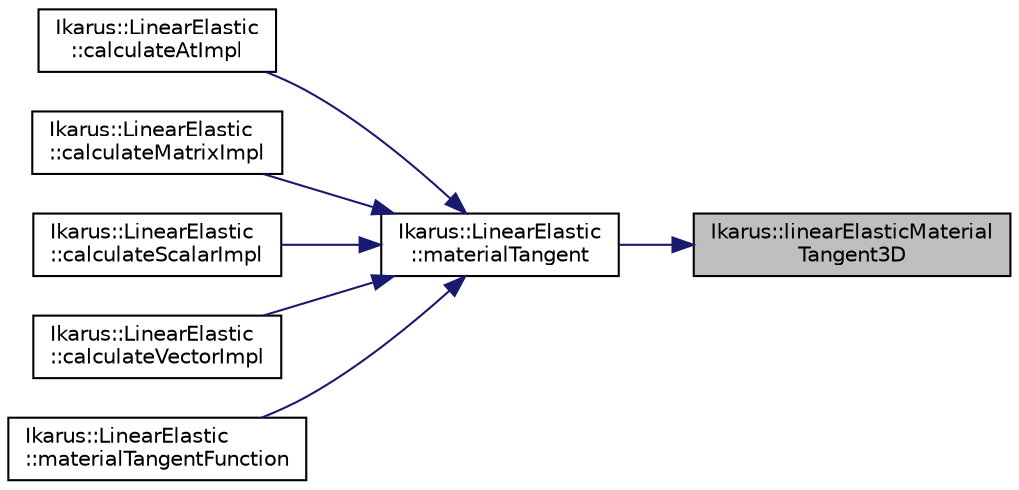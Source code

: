 digraph "Ikarus::linearElasticMaterialTangent3D"
{
 // LATEX_PDF_SIZE
  edge [fontname="Helvetica",fontsize="10",labelfontname="Helvetica",labelfontsize="10"];
  node [fontname="Helvetica",fontsize="10",shape=record];
  rankdir="RL";
  Node1 [label="Ikarus::linearElasticMaterial\lTangent3D",height=0.2,width=0.4,color="black", fillcolor="grey75", style="filled", fontcolor="black",tooltip="Computes the 3D linear elastic material tangent matrix."];
  Node1 -> Node2 [dir="back",color="midnightblue",fontsize="10",style="solid",fontname="Helvetica"];
  Node2 [label="Ikarus::LinearElastic\l::materialTangent",height=0.2,width=0.4,color="black", fillcolor="white", style="filled",URL="$a01432.html#a32bc355c27cc2b9c45bbb04240e3a7d6",tooltip="Gets the material tangent matrix for the linear elastic material."];
  Node2 -> Node3 [dir="back",color="midnightblue",fontsize="10",style="solid",fontname="Helvetica"];
  Node3 [label="Ikarus::LinearElastic\l::calculateAtImpl",height=0.2,width=0.4,color="black", fillcolor="white", style="filled",URL="$a01432.html#accd82b0a732d5d95d078da1f68e02049",tooltip="Calculates a requested result at a specific local position."];
  Node2 -> Node4 [dir="back",color="midnightblue",fontsize="10",style="solid",fontname="Helvetica"];
  Node4 [label="Ikarus::LinearElastic\l::calculateMatrixImpl",height=0.2,width=0.4,color="black", fillcolor="white", style="filled",URL="$a01432.html#aaccaa2b9ee5c942b6f60d3068aced6e4",tooltip=" "];
  Node2 -> Node5 [dir="back",color="midnightblue",fontsize="10",style="solid",fontname="Helvetica"];
  Node5 [label="Ikarus::LinearElastic\l::calculateScalarImpl",height=0.2,width=0.4,color="black", fillcolor="white", style="filled",URL="$a01432.html#a28498b1fc6009e9b9d4def6843885071",tooltip=" "];
  Node2 -> Node6 [dir="back",color="midnightblue",fontsize="10",style="solid",fontname="Helvetica"];
  Node6 [label="Ikarus::LinearElastic\l::calculateVectorImpl",height=0.2,width=0.4,color="black", fillcolor="white", style="filled",URL="$a01432.html#a6a8fa2f60b478ea1e11ea863d4436f93",tooltip=" "];
  Node2 -> Node7 [dir="back",color="midnightblue",fontsize="10",style="solid",fontname="Helvetica"];
  Node7 [label="Ikarus::LinearElastic\l::materialTangentFunction",height=0.2,width=0.4,color="black", fillcolor="white", style="filled",URL="$a01432.html#a361f115e45db4e44f03b88b5df14264a",tooltip="Gets the material tangent function for the given Requirement."];
}
